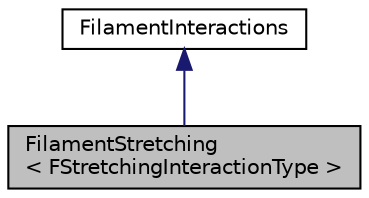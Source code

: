 digraph "FilamentStretching&lt; FStretchingInteractionType &gt;"
{
 // INTERACTIVE_SVG=YES
  edge [fontname="Helvetica",fontsize="10",labelfontname="Helvetica",labelfontsize="10"];
  node [fontname="Helvetica",fontsize="10",shape=record];
  Node0 [label="FilamentStretching\l\< FStretchingInteractionType \>",height=0.2,width=0.4,color="black", fillcolor="grey75", style="filled", fontcolor="black"];
  Node1 -> Node0 [dir="back",color="midnightblue",fontsize="10",style="solid",fontname="Helvetica"];
  Node1 [label="FilamentInteractions",height=0.2,width=0.4,color="black", fillcolor="white", style="filled",URL="$classFilamentInteractions.html",tooltip="Represents an internal Filament interaction. "];
}
